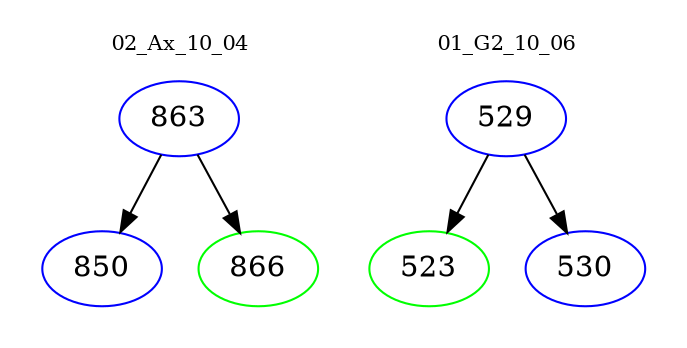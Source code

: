 digraph{
subgraph cluster_0 {
color = white
label = "02_Ax_10_04";
fontsize=10;
T0_863 [label="863", color="blue"]
T0_863 -> T0_850 [color="black"]
T0_850 [label="850", color="blue"]
T0_863 -> T0_866 [color="black"]
T0_866 [label="866", color="green"]
}
subgraph cluster_1 {
color = white
label = "01_G2_10_06";
fontsize=10;
T1_529 [label="529", color="blue"]
T1_529 -> T1_523 [color="black"]
T1_523 [label="523", color="green"]
T1_529 -> T1_530 [color="black"]
T1_530 [label="530", color="blue"]
}
}
